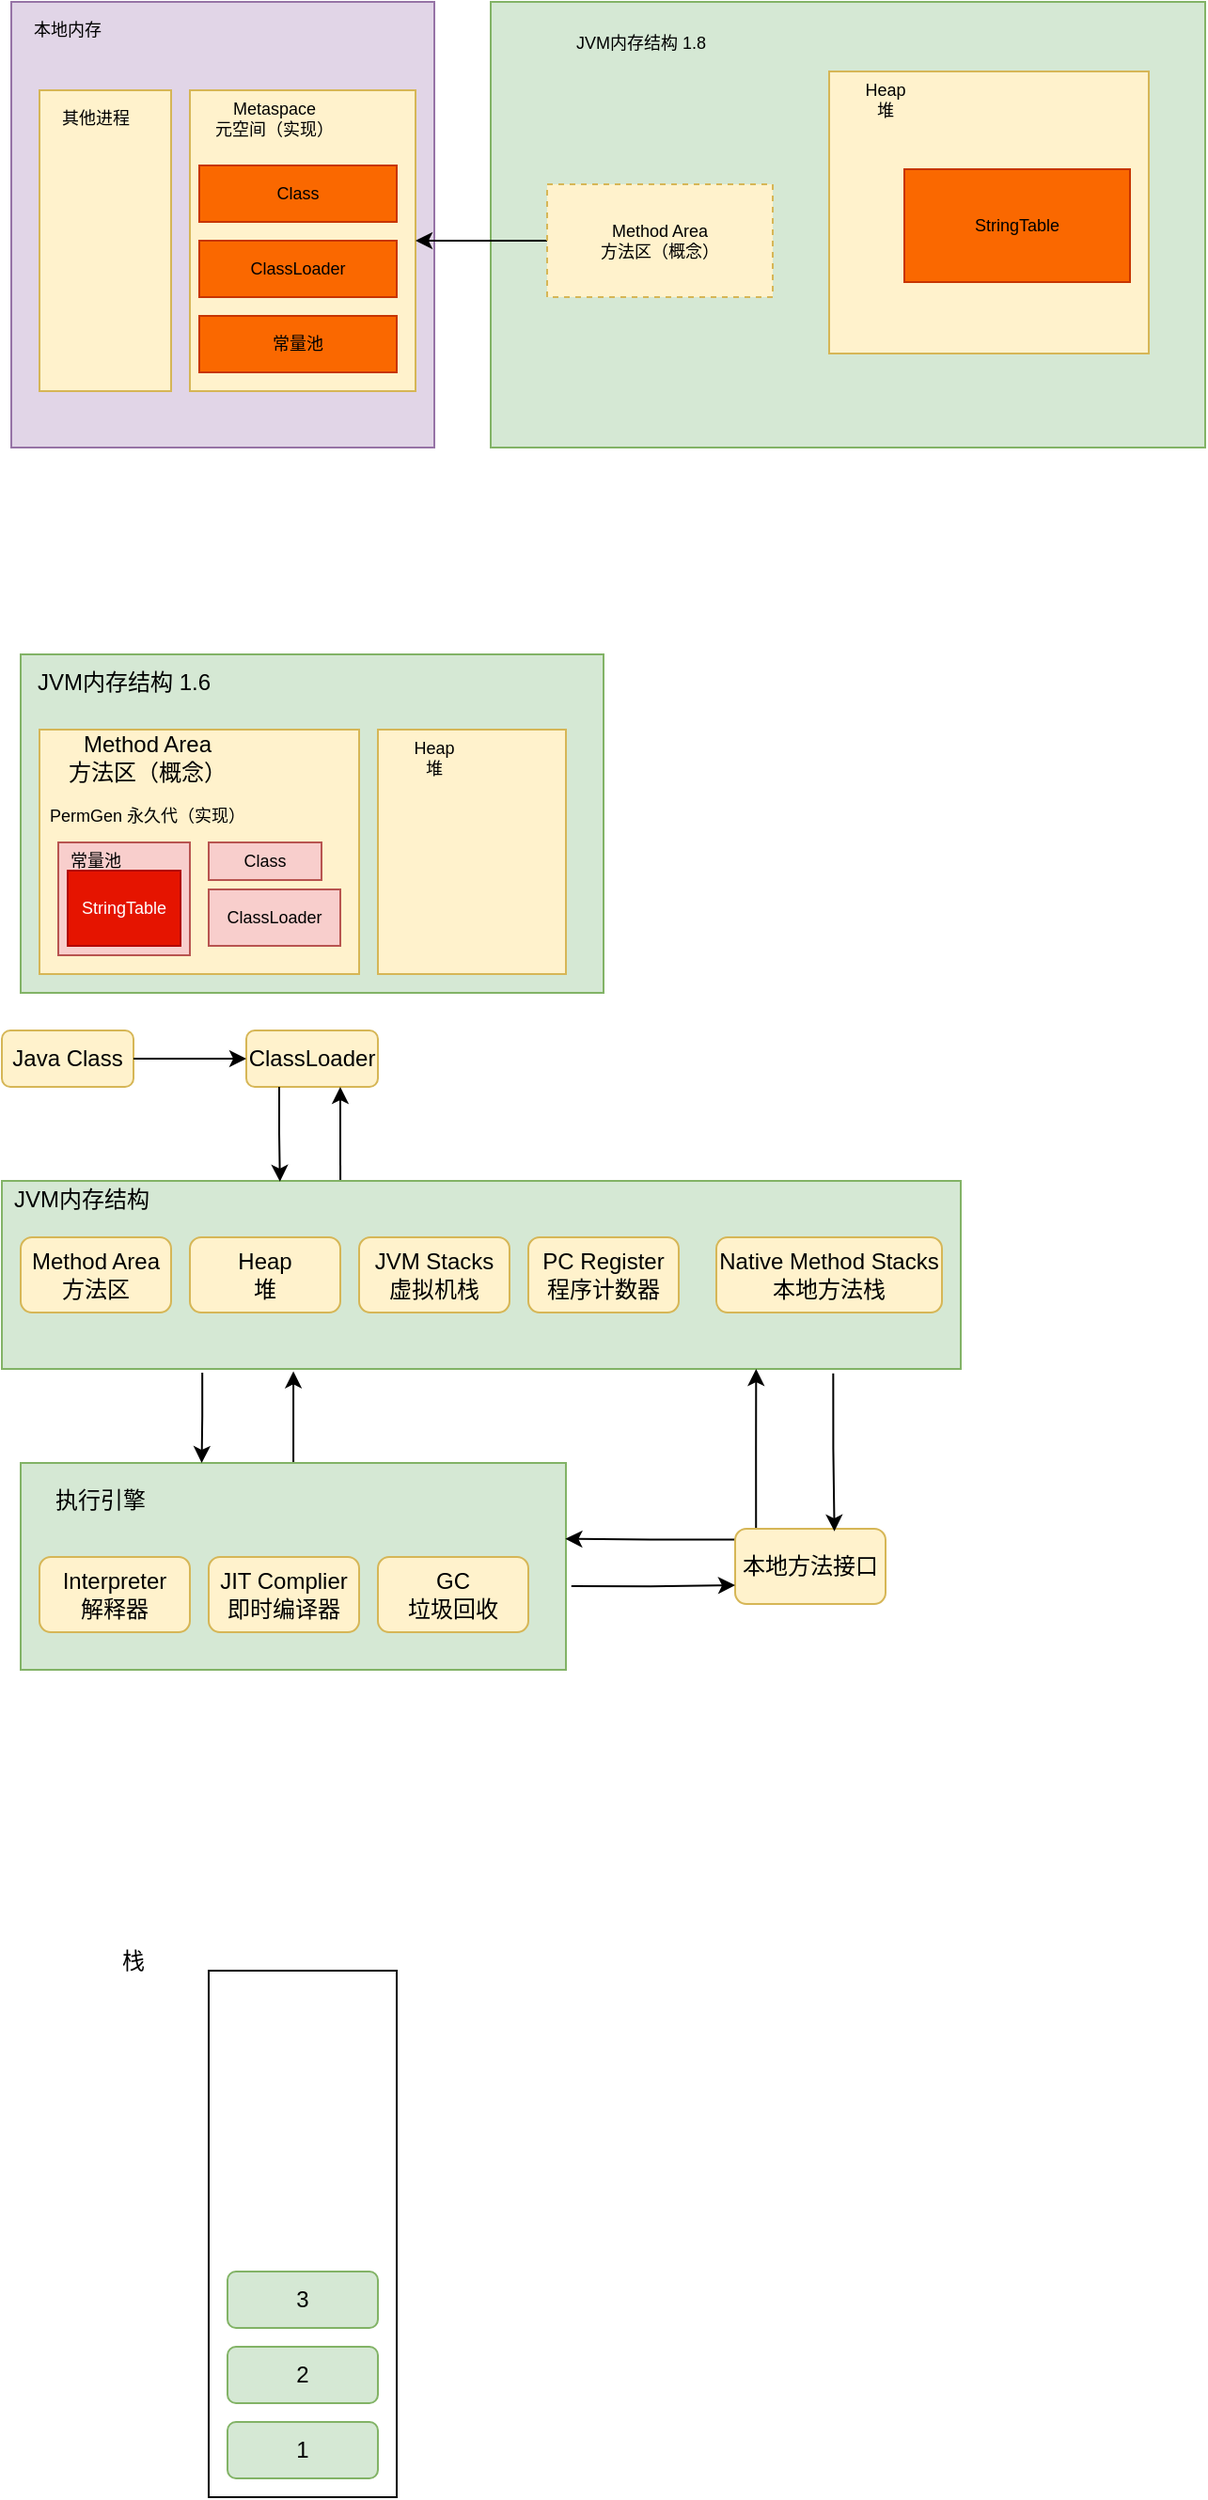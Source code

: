 <mxfile version="20.8.20" type="github">
  <diagram name="第 1 页" id="nLULGFqcCWsZitbXmPLK">
    <mxGraphModel dx="683" dy="-800" grid="1" gridSize="10" guides="1" tooltips="1" connect="1" arrows="1" fold="1" page="1" pageScale="1" pageWidth="827" pageHeight="1169" math="0" shadow="0">
      <root>
        <mxCell id="0" />
        <mxCell id="1" parent="0" />
        <mxCell id="6OTB4DQb_PjMig5JAWu3-25" value="" style="group" parent="1" vertex="1" connectable="0">
          <mxGeometry x="50" y="2300" width="510" height="340" as="geometry" />
        </mxCell>
        <mxCell id="6OTB4DQb_PjMig5JAWu3-1" value="&lt;font style=&quot;font-size: 12px;&quot;&gt;Java Class&lt;/font&gt;" style="rounded=1;whiteSpace=wrap;html=1;fillColor=#fff2cc;strokeColor=#d6b656;" parent="6OTB4DQb_PjMig5JAWu3-25" vertex="1">
          <mxGeometry width="70" height="30" as="geometry" />
        </mxCell>
        <mxCell id="6OTB4DQb_PjMig5JAWu3-2" value="ClassLoader" style="rounded=1;whiteSpace=wrap;html=1;fillColor=#fff2cc;strokeColor=#d6b656;" parent="6OTB4DQb_PjMig5JAWu3-25" vertex="1">
          <mxGeometry x="130" width="70" height="30" as="geometry" />
        </mxCell>
        <mxCell id="6OTB4DQb_PjMig5JAWu3-16" style="edgeStyle=orthogonalEdgeStyle;rounded=0;orthogonalLoop=1;jettySize=auto;html=1;exitX=1;exitY=0.5;exitDx=0;exitDy=0;entryX=0;entryY=0.5;entryDx=0;entryDy=0;fontSize=12;" parent="6OTB4DQb_PjMig5JAWu3-25" source="6OTB4DQb_PjMig5JAWu3-1" target="6OTB4DQb_PjMig5JAWu3-2" edge="1">
          <mxGeometry relative="1" as="geometry" />
        </mxCell>
        <mxCell id="6OTB4DQb_PjMig5JAWu3-18" style="edgeStyle=orthogonalEdgeStyle;rounded=0;orthogonalLoop=1;jettySize=auto;html=1;entryX=0.714;entryY=1;entryDx=0;entryDy=0;entryPerimeter=0;fontSize=12;exitX=0.353;exitY=0;exitDx=0;exitDy=0;exitPerimeter=0;" parent="6OTB4DQb_PjMig5JAWu3-25" source="6OTB4DQb_PjMig5JAWu3-3" target="6OTB4DQb_PjMig5JAWu3-2" edge="1">
          <mxGeometry relative="1" as="geometry" />
        </mxCell>
        <mxCell id="6OTB4DQb_PjMig5JAWu3-3" value="" style="rounded=0;whiteSpace=wrap;html=1;fillColor=#d5e8d4;strokeColor=#82b366;" parent="6OTB4DQb_PjMig5JAWu3-25" vertex="1">
          <mxGeometry y="80" width="510" height="100" as="geometry" />
        </mxCell>
        <mxCell id="6OTB4DQb_PjMig5JAWu3-17" style="edgeStyle=orthogonalEdgeStyle;rounded=0;orthogonalLoop=1;jettySize=auto;html=1;exitX=0.25;exitY=1;exitDx=0;exitDy=0;entryX=0.29;entryY=0.004;entryDx=0;entryDy=0;entryPerimeter=0;fontSize=12;" parent="6OTB4DQb_PjMig5JAWu3-25" source="6OTB4DQb_PjMig5JAWu3-2" target="6OTB4DQb_PjMig5JAWu3-3" edge="1">
          <mxGeometry relative="1" as="geometry" />
        </mxCell>
        <mxCell id="6OTB4DQb_PjMig5JAWu3-4" value="Method Area&lt;br&gt;方法区" style="rounded=1;whiteSpace=wrap;html=1;fillColor=#fff2cc;strokeColor=#d6b656;" parent="6OTB4DQb_PjMig5JAWu3-25" vertex="1">
          <mxGeometry x="10" y="110" width="80" height="40" as="geometry" />
        </mxCell>
        <mxCell id="6OTB4DQb_PjMig5JAWu3-5" value="JVM内存结构" style="text;html=1;strokeColor=none;fillColor=none;align=center;verticalAlign=middle;whiteSpace=wrap;rounded=0;" parent="6OTB4DQb_PjMig5JAWu3-25" vertex="1">
          <mxGeometry x="5" y="80" width="75" height="20" as="geometry" />
        </mxCell>
        <mxCell id="6OTB4DQb_PjMig5JAWu3-6" value="Heap&lt;br&gt;堆" style="rounded=1;whiteSpace=wrap;html=1;fillColor=#fff2cc;strokeColor=#d6b656;" parent="6OTB4DQb_PjMig5JAWu3-25" vertex="1">
          <mxGeometry x="100" y="110" width="80" height="40" as="geometry" />
        </mxCell>
        <mxCell id="6OTB4DQb_PjMig5JAWu3-7" value="JVM Stacks&lt;br&gt;虚拟机栈" style="rounded=1;whiteSpace=wrap;html=1;fillColor=#fff2cc;strokeColor=#d6b656;" parent="6OTB4DQb_PjMig5JAWu3-25" vertex="1">
          <mxGeometry x="190" y="110" width="80" height="40" as="geometry" />
        </mxCell>
        <mxCell id="6OTB4DQb_PjMig5JAWu3-8" value="PC Register&lt;br&gt;程序计数器" style="rounded=1;whiteSpace=wrap;html=1;fillColor=#fff2cc;strokeColor=#d6b656;" parent="6OTB4DQb_PjMig5JAWu3-25" vertex="1">
          <mxGeometry x="280" y="110" width="80" height="40" as="geometry" />
        </mxCell>
        <mxCell id="6OTB4DQb_PjMig5JAWu3-9" value="Native Method Stacks&lt;br&gt;本地方法栈" style="rounded=1;whiteSpace=wrap;html=1;fillColor=#fff2cc;strokeColor=#d6b656;" parent="6OTB4DQb_PjMig5JAWu3-25" vertex="1">
          <mxGeometry x="380" y="110" width="120" height="40" as="geometry" />
        </mxCell>
        <mxCell id="6OTB4DQb_PjMig5JAWu3-20" style="edgeStyle=orthogonalEdgeStyle;rounded=0;orthogonalLoop=1;jettySize=auto;html=1;entryX=0.304;entryY=1.012;entryDx=0;entryDy=0;entryPerimeter=0;fontSize=12;" parent="6OTB4DQb_PjMig5JAWu3-25" source="6OTB4DQb_PjMig5JAWu3-10" target="6OTB4DQb_PjMig5JAWu3-3" edge="1">
          <mxGeometry relative="1" as="geometry" />
        </mxCell>
        <mxCell id="6OTB4DQb_PjMig5JAWu3-10" value="" style="rounded=0;whiteSpace=wrap;html=1;fontSize=12;fillColor=#d5e8d4;strokeColor=#82b366;" parent="6OTB4DQb_PjMig5JAWu3-25" vertex="1">
          <mxGeometry x="10" y="230" width="290" height="110" as="geometry" />
        </mxCell>
        <mxCell id="6OTB4DQb_PjMig5JAWu3-19" style="edgeStyle=orthogonalEdgeStyle;rounded=0;orthogonalLoop=1;jettySize=auto;html=1;entryX=0.332;entryY=0;entryDx=0;entryDy=0;entryPerimeter=0;fontSize=12;exitX=0.209;exitY=1.02;exitDx=0;exitDy=0;exitPerimeter=0;" parent="6OTB4DQb_PjMig5JAWu3-25" source="6OTB4DQb_PjMig5JAWu3-3" target="6OTB4DQb_PjMig5JAWu3-10" edge="1">
          <mxGeometry relative="1" as="geometry" />
        </mxCell>
        <mxCell id="6OTB4DQb_PjMig5JAWu3-11" value="Interpreter&lt;br&gt;解释器" style="rounded=1;whiteSpace=wrap;html=1;fillColor=#fff2cc;strokeColor=#d6b656;" parent="6OTB4DQb_PjMig5JAWu3-25" vertex="1">
          <mxGeometry x="20" y="280" width="80" height="40" as="geometry" />
        </mxCell>
        <mxCell id="6OTB4DQb_PjMig5JAWu3-12" value="执行引擎" style="text;html=1;strokeColor=none;fillColor=none;align=center;verticalAlign=middle;whiteSpace=wrap;rounded=0;" parent="6OTB4DQb_PjMig5JAWu3-25" vertex="1">
          <mxGeometry x="15" y="240" width="75" height="20" as="geometry" />
        </mxCell>
        <mxCell id="6OTB4DQb_PjMig5JAWu3-13" value="JIT Complier&lt;br&gt;即时编译器" style="rounded=1;whiteSpace=wrap;html=1;fillColor=#fff2cc;strokeColor=#d6b656;" parent="6OTB4DQb_PjMig5JAWu3-25" vertex="1">
          <mxGeometry x="110" y="280" width="80" height="40" as="geometry" />
        </mxCell>
        <mxCell id="6OTB4DQb_PjMig5JAWu3-14" value="GC&lt;br&gt;垃圾回收" style="rounded=1;whiteSpace=wrap;html=1;fillColor=#fff2cc;strokeColor=#d6b656;" parent="6OTB4DQb_PjMig5JAWu3-25" vertex="1">
          <mxGeometry x="200" y="280" width="80" height="40" as="geometry" />
        </mxCell>
        <mxCell id="6OTB4DQb_PjMig5JAWu3-21" style="edgeStyle=orthogonalEdgeStyle;rounded=0;orthogonalLoop=1;jettySize=auto;html=1;entryX=0.999;entryY=0.367;entryDx=0;entryDy=0;entryPerimeter=0;fontSize=12;exitX=0.015;exitY=0.145;exitDx=0;exitDy=0;exitPerimeter=0;" parent="6OTB4DQb_PjMig5JAWu3-25" source="6OTB4DQb_PjMig5JAWu3-15" target="6OTB4DQb_PjMig5JAWu3-10" edge="1">
          <mxGeometry relative="1" as="geometry" />
        </mxCell>
        <mxCell id="6OTB4DQb_PjMig5JAWu3-23" style="edgeStyle=orthogonalEdgeStyle;rounded=0;orthogonalLoop=1;jettySize=auto;html=1;entryX=0.765;entryY=1;entryDx=0;entryDy=0;fontSize=12;entryPerimeter=0;exitX=0.139;exitY=0.125;exitDx=0;exitDy=0;exitPerimeter=0;" parent="6OTB4DQb_PjMig5JAWu3-25" source="6OTB4DQb_PjMig5JAWu3-15" edge="1">
          <mxGeometry relative="1" as="geometry">
            <mxPoint x="401" y="260" as="sourcePoint" />
            <mxPoint x="401.15" y="180" as="targetPoint" />
          </mxGeometry>
        </mxCell>
        <mxCell id="6OTB4DQb_PjMig5JAWu3-15" value="本地方法接口" style="rounded=1;whiteSpace=wrap;html=1;fillColor=#fff2cc;strokeColor=#d6b656;" parent="6OTB4DQb_PjMig5JAWu3-25" vertex="1">
          <mxGeometry x="390" y="265" width="80" height="40" as="geometry" />
        </mxCell>
        <mxCell id="6OTB4DQb_PjMig5JAWu3-24" style="edgeStyle=orthogonalEdgeStyle;rounded=0;orthogonalLoop=1;jettySize=auto;html=1;entryX=0.66;entryY=0.035;entryDx=0;entryDy=0;entryPerimeter=0;fontSize=12;exitX=0.867;exitY=1.024;exitDx=0;exitDy=0;exitPerimeter=0;" parent="6OTB4DQb_PjMig5JAWu3-25" source="6OTB4DQb_PjMig5JAWu3-3" target="6OTB4DQb_PjMig5JAWu3-15" edge="1">
          <mxGeometry relative="1" as="geometry" />
        </mxCell>
        <mxCell id="6OTB4DQb_PjMig5JAWu3-22" style="edgeStyle=orthogonalEdgeStyle;rounded=0;orthogonalLoop=1;jettySize=auto;html=1;exitX=1.01;exitY=0.596;exitDx=0;exitDy=0;entryX=0;entryY=0.75;entryDx=0;entryDy=0;fontSize=12;exitPerimeter=0;" parent="6OTB4DQb_PjMig5JAWu3-25" source="6OTB4DQb_PjMig5JAWu3-10" target="6OTB4DQb_PjMig5JAWu3-15" edge="1">
          <mxGeometry relative="1" as="geometry" />
        </mxCell>
        <mxCell id="v411r0JQ9tphxknr8_xB-1" value="" style="group" vertex="1" connectable="0" parent="1">
          <mxGeometry x="90" y="2780" width="170" height="300" as="geometry" />
        </mxCell>
        <mxCell id="dRDBti_1nO0pmsQmh4rj-2" value="" style="rounded=0;whiteSpace=wrap;html=1;fontSize=12;" parent="v411r0JQ9tphxknr8_xB-1" vertex="1">
          <mxGeometry x="70" y="20" width="100" height="280" as="geometry" />
        </mxCell>
        <mxCell id="dRDBti_1nO0pmsQmh4rj-3" value="栈" style="text;html=1;strokeColor=none;fillColor=none;align=center;verticalAlign=middle;whiteSpace=wrap;rounded=0;fontSize=12;" parent="v411r0JQ9tphxknr8_xB-1" vertex="1">
          <mxGeometry width="60" height="30" as="geometry" />
        </mxCell>
        <mxCell id="dRDBti_1nO0pmsQmh4rj-4" value="1" style="rounded=1;whiteSpace=wrap;html=1;fontSize=12;fillColor=#d5e8d4;strokeColor=#82b366;" parent="v411r0JQ9tphxknr8_xB-1" vertex="1">
          <mxGeometry x="80" y="260" width="80" height="30" as="geometry" />
        </mxCell>
        <mxCell id="dRDBti_1nO0pmsQmh4rj-5" value="2" style="rounded=1;whiteSpace=wrap;html=1;fontSize=12;fillColor=#d5e8d4;strokeColor=#82b366;" parent="v411r0JQ9tphxknr8_xB-1" vertex="1">
          <mxGeometry x="80" y="220" width="80" height="30" as="geometry" />
        </mxCell>
        <mxCell id="dRDBti_1nO0pmsQmh4rj-6" value="3" style="rounded=1;whiteSpace=wrap;html=1;fontSize=12;fillColor=#d5e8d4;strokeColor=#82b366;" parent="v411r0JQ9tphxknr8_xB-1" vertex="1">
          <mxGeometry x="80" y="180" width="80" height="30" as="geometry" />
        </mxCell>
        <mxCell id="v411r0JQ9tphxknr8_xB-15" value="" style="group" vertex="1" connectable="0" parent="1">
          <mxGeometry x="60" y="2100" width="310" height="180" as="geometry" />
        </mxCell>
        <mxCell id="v411r0JQ9tphxknr8_xB-2" value="" style="rounded=0;whiteSpace=wrap;html=1;fillColor=#d5e8d4;strokeColor=#82b366;" vertex="1" parent="v411r0JQ9tphxknr8_xB-15">
          <mxGeometry width="310" height="180" as="geometry" />
        </mxCell>
        <mxCell id="v411r0JQ9tphxknr8_xB-4" value="JVM内存结构 1.6" style="text;html=1;strokeColor=none;fillColor=none;align=center;verticalAlign=middle;whiteSpace=wrap;rounded=0;" vertex="1" parent="v411r0JQ9tphxknr8_xB-15">
          <mxGeometry width="110" height="30" as="geometry" />
        </mxCell>
        <mxCell id="v411r0JQ9tphxknr8_xB-5" value="" style="rounded=0;whiteSpace=wrap;html=1;fillColor=#fff2cc;strokeColor=#d6b656;" vertex="1" parent="v411r0JQ9tphxknr8_xB-15">
          <mxGeometry x="10" y="40" width="170" height="130" as="geometry" />
        </mxCell>
        <mxCell id="v411r0JQ9tphxknr8_xB-6" value="Method Area&lt;br&gt;方法区（概念）" style="text;html=1;strokeColor=none;fillColor=none;align=center;verticalAlign=middle;whiteSpace=wrap;rounded=0;" vertex="1" parent="v411r0JQ9tphxknr8_xB-15">
          <mxGeometry x="10" y="40" width="115" height="30" as="geometry" />
        </mxCell>
        <mxCell id="v411r0JQ9tphxknr8_xB-7" value="&lt;font style=&quot;font-size: 9px;&quot;&gt;PermGen 永久代（实现）&lt;/font&gt;" style="text;html=1;strokeColor=none;fillColor=none;align=center;verticalAlign=middle;whiteSpace=wrap;rounded=0;" vertex="1" parent="v411r0JQ9tphxknr8_xB-15">
          <mxGeometry x="10" y="70" width="115" height="30" as="geometry" />
        </mxCell>
        <mxCell id="v411r0JQ9tphxknr8_xB-8" value="" style="rounded=0;whiteSpace=wrap;html=1;fontSize=9;fillColor=#f8cecc;strokeColor=#b85450;" vertex="1" parent="v411r0JQ9tphxknr8_xB-15">
          <mxGeometry x="20" y="100" width="70" height="60" as="geometry" />
        </mxCell>
        <mxCell id="v411r0JQ9tphxknr8_xB-9" value="Class" style="rounded=0;whiteSpace=wrap;html=1;fontSize=9;fillColor=#f8cecc;strokeColor=#b85450;" vertex="1" parent="v411r0JQ9tphxknr8_xB-15">
          <mxGeometry x="100" y="100" width="60" height="20" as="geometry" />
        </mxCell>
        <mxCell id="v411r0JQ9tphxknr8_xB-10" value="ClassLoader" style="rounded=0;whiteSpace=wrap;html=1;fontSize=9;fillColor=#f8cecc;strokeColor=#b85450;" vertex="1" parent="v411r0JQ9tphxknr8_xB-15">
          <mxGeometry x="100" y="125" width="70" height="30" as="geometry" />
        </mxCell>
        <mxCell id="v411r0JQ9tphxknr8_xB-11" value="StringTable" style="rounded=0;whiteSpace=wrap;html=1;fontSize=9;fillColor=#e51400;fontColor=#ffffff;strokeColor=#B20000;" vertex="1" parent="v411r0JQ9tphxknr8_xB-15">
          <mxGeometry x="25" y="115" width="60" height="40" as="geometry" />
        </mxCell>
        <mxCell id="v411r0JQ9tphxknr8_xB-12" value="常量池" style="text;html=1;strokeColor=none;fillColor=none;align=center;verticalAlign=middle;whiteSpace=wrap;rounded=0;fontSize=9;" vertex="1" parent="v411r0JQ9tphxknr8_xB-15">
          <mxGeometry x="20" y="105" width="40" height="10" as="geometry" />
        </mxCell>
        <mxCell id="v411r0JQ9tphxknr8_xB-13" value="" style="rounded=0;whiteSpace=wrap;html=1;fontSize=9;fillColor=#fff2cc;strokeColor=#d6b656;" vertex="1" parent="v411r0JQ9tphxknr8_xB-15">
          <mxGeometry x="190" y="40" width="100" height="130" as="geometry" />
        </mxCell>
        <mxCell id="v411r0JQ9tphxknr8_xB-14" value="Heap&lt;br&gt;堆" style="text;html=1;strokeColor=none;fillColor=none;align=center;verticalAlign=middle;whiteSpace=wrap;rounded=0;fontSize=9;" vertex="1" parent="v411r0JQ9tphxknr8_xB-15">
          <mxGeometry x="190" y="40" width="60" height="30" as="geometry" />
        </mxCell>
        <mxCell id="v411r0JQ9tphxknr8_xB-32" value="" style="group" vertex="1" connectable="0" parent="1">
          <mxGeometry x="55" y="1753" width="635" height="237" as="geometry" />
        </mxCell>
        <mxCell id="v411r0JQ9tphxknr8_xB-16" value="" style="rounded=0;whiteSpace=wrap;html=1;fontSize=9;fillColor=#e1d5e7;strokeColor=#9673a6;" vertex="1" parent="v411r0JQ9tphxknr8_xB-32">
          <mxGeometry width="225" height="237" as="geometry" />
        </mxCell>
        <mxCell id="v411r0JQ9tphxknr8_xB-17" value="本地内存" style="text;html=1;strokeColor=none;fillColor=none;align=center;verticalAlign=middle;whiteSpace=wrap;rounded=0;fontSize=9;" vertex="1" parent="v411r0JQ9tphxknr8_xB-32">
          <mxGeometry width="60" height="30" as="geometry" />
        </mxCell>
        <mxCell id="v411r0JQ9tphxknr8_xB-18" value="" style="rounded=0;whiteSpace=wrap;html=1;fontSize=9;fillColor=#fff2cc;strokeColor=#d6b656;" vertex="1" parent="v411r0JQ9tphxknr8_xB-32">
          <mxGeometry x="15" y="47" width="70" height="160" as="geometry" />
        </mxCell>
        <mxCell id="v411r0JQ9tphxknr8_xB-19" value="其他进程" style="text;html=1;strokeColor=none;fillColor=none;align=center;verticalAlign=middle;whiteSpace=wrap;rounded=0;fontSize=9;" vertex="1" parent="v411r0JQ9tphxknr8_xB-32">
          <mxGeometry x="15" y="47" width="60" height="30" as="geometry" />
        </mxCell>
        <mxCell id="v411r0JQ9tphxknr8_xB-20" value="" style="rounded=0;whiteSpace=wrap;html=1;fontSize=9;fillColor=#fff2cc;strokeColor=#d6b656;" vertex="1" parent="v411r0JQ9tphxknr8_xB-32">
          <mxGeometry x="95" y="47" width="120" height="160" as="geometry" />
        </mxCell>
        <mxCell id="v411r0JQ9tphxknr8_xB-21" value="Metaspace&lt;br&gt;元空间（实现）" style="text;html=1;strokeColor=none;fillColor=none;align=center;verticalAlign=middle;whiteSpace=wrap;rounded=0;fontSize=9;" vertex="1" parent="v411r0JQ9tphxknr8_xB-32">
          <mxGeometry x="95" y="47" width="90" height="30" as="geometry" />
        </mxCell>
        <mxCell id="v411r0JQ9tphxknr8_xB-22" value="Class" style="rounded=0;whiteSpace=wrap;html=1;fontSize=9;fillColor=#fa6800;fontColor=#000000;strokeColor=#C73500;" vertex="1" parent="v411r0JQ9tphxknr8_xB-32">
          <mxGeometry x="100" y="87" width="105" height="30" as="geometry" />
        </mxCell>
        <mxCell id="v411r0JQ9tphxknr8_xB-23" value="ClassLoader" style="rounded=0;whiteSpace=wrap;html=1;fontSize=9;fillColor=#fa6800;fontColor=#000000;strokeColor=#C73500;" vertex="1" parent="v411r0JQ9tphxknr8_xB-32">
          <mxGeometry x="100" y="127" width="105" height="30" as="geometry" />
        </mxCell>
        <mxCell id="v411r0JQ9tphxknr8_xB-24" value="常量池" style="rounded=0;whiteSpace=wrap;html=1;fontSize=9;fillColor=#fa6800;fontColor=#000000;strokeColor=#C73500;" vertex="1" parent="v411r0JQ9tphxknr8_xB-32">
          <mxGeometry x="100" y="167" width="105" height="30" as="geometry" />
        </mxCell>
        <mxCell id="v411r0JQ9tphxknr8_xB-25" value="" style="rounded=0;whiteSpace=wrap;html=1;fontSize=9;fillColor=#d5e8d4;strokeColor=#82b366;" vertex="1" parent="v411r0JQ9tphxknr8_xB-32">
          <mxGeometry x="255" width="380" height="237" as="geometry" />
        </mxCell>
        <mxCell id="v411r0JQ9tphxknr8_xB-26" value="JVM内存结构 1.8" style="text;html=1;strokeColor=none;fillColor=none;align=center;verticalAlign=middle;whiteSpace=wrap;rounded=0;fontSize=9;" vertex="1" parent="v411r0JQ9tphxknr8_xB-32">
          <mxGeometry x="275" y="7" width="120" height="30" as="geometry" />
        </mxCell>
        <mxCell id="v411r0JQ9tphxknr8_xB-28" style="edgeStyle=orthogonalEdgeStyle;rounded=0;orthogonalLoop=1;jettySize=auto;html=1;fontSize=9;entryX=1;entryY=0.5;entryDx=0;entryDy=0;" edge="1" parent="v411r0JQ9tphxknr8_xB-32" source="v411r0JQ9tphxknr8_xB-27" target="v411r0JQ9tphxknr8_xB-20">
          <mxGeometry relative="1" as="geometry">
            <mxPoint x="225" y="127" as="targetPoint" />
          </mxGeometry>
        </mxCell>
        <mxCell id="v411r0JQ9tphxknr8_xB-27" value="Method Area&lt;br&gt;方法区（概念）" style="rounded=0;whiteSpace=wrap;html=1;fontSize=9;strokeColor=#d6b656;dashed=1;fillColor=#fff2cc;" vertex="1" parent="v411r0JQ9tphxknr8_xB-32">
          <mxGeometry x="285" y="97" width="120" height="60" as="geometry" />
        </mxCell>
        <mxCell id="v411r0JQ9tphxknr8_xB-29" value="" style="rounded=0;whiteSpace=wrap;html=1;strokeColor=#d6b656;fontSize=9;fillColor=#fff2cc;" vertex="1" parent="v411r0JQ9tphxknr8_xB-32">
          <mxGeometry x="435" y="37" width="170" height="150" as="geometry" />
        </mxCell>
        <mxCell id="v411r0JQ9tphxknr8_xB-30" value="Heap&lt;br&gt;堆" style="text;html=1;strokeColor=none;fillColor=none;align=center;verticalAlign=middle;whiteSpace=wrap;rounded=0;fontSize=9;" vertex="1" parent="v411r0JQ9tphxknr8_xB-32">
          <mxGeometry x="435" y="37" width="60" height="30" as="geometry" />
        </mxCell>
        <mxCell id="v411r0JQ9tphxknr8_xB-31" value="StringTable" style="rounded=0;whiteSpace=wrap;html=1;strokeColor=#C73500;fontSize=9;fillColor=#fa6800;fontColor=#000000;" vertex="1" parent="v411r0JQ9tphxknr8_xB-32">
          <mxGeometry x="475" y="89" width="120" height="60" as="geometry" />
        </mxCell>
      </root>
    </mxGraphModel>
  </diagram>
</mxfile>
